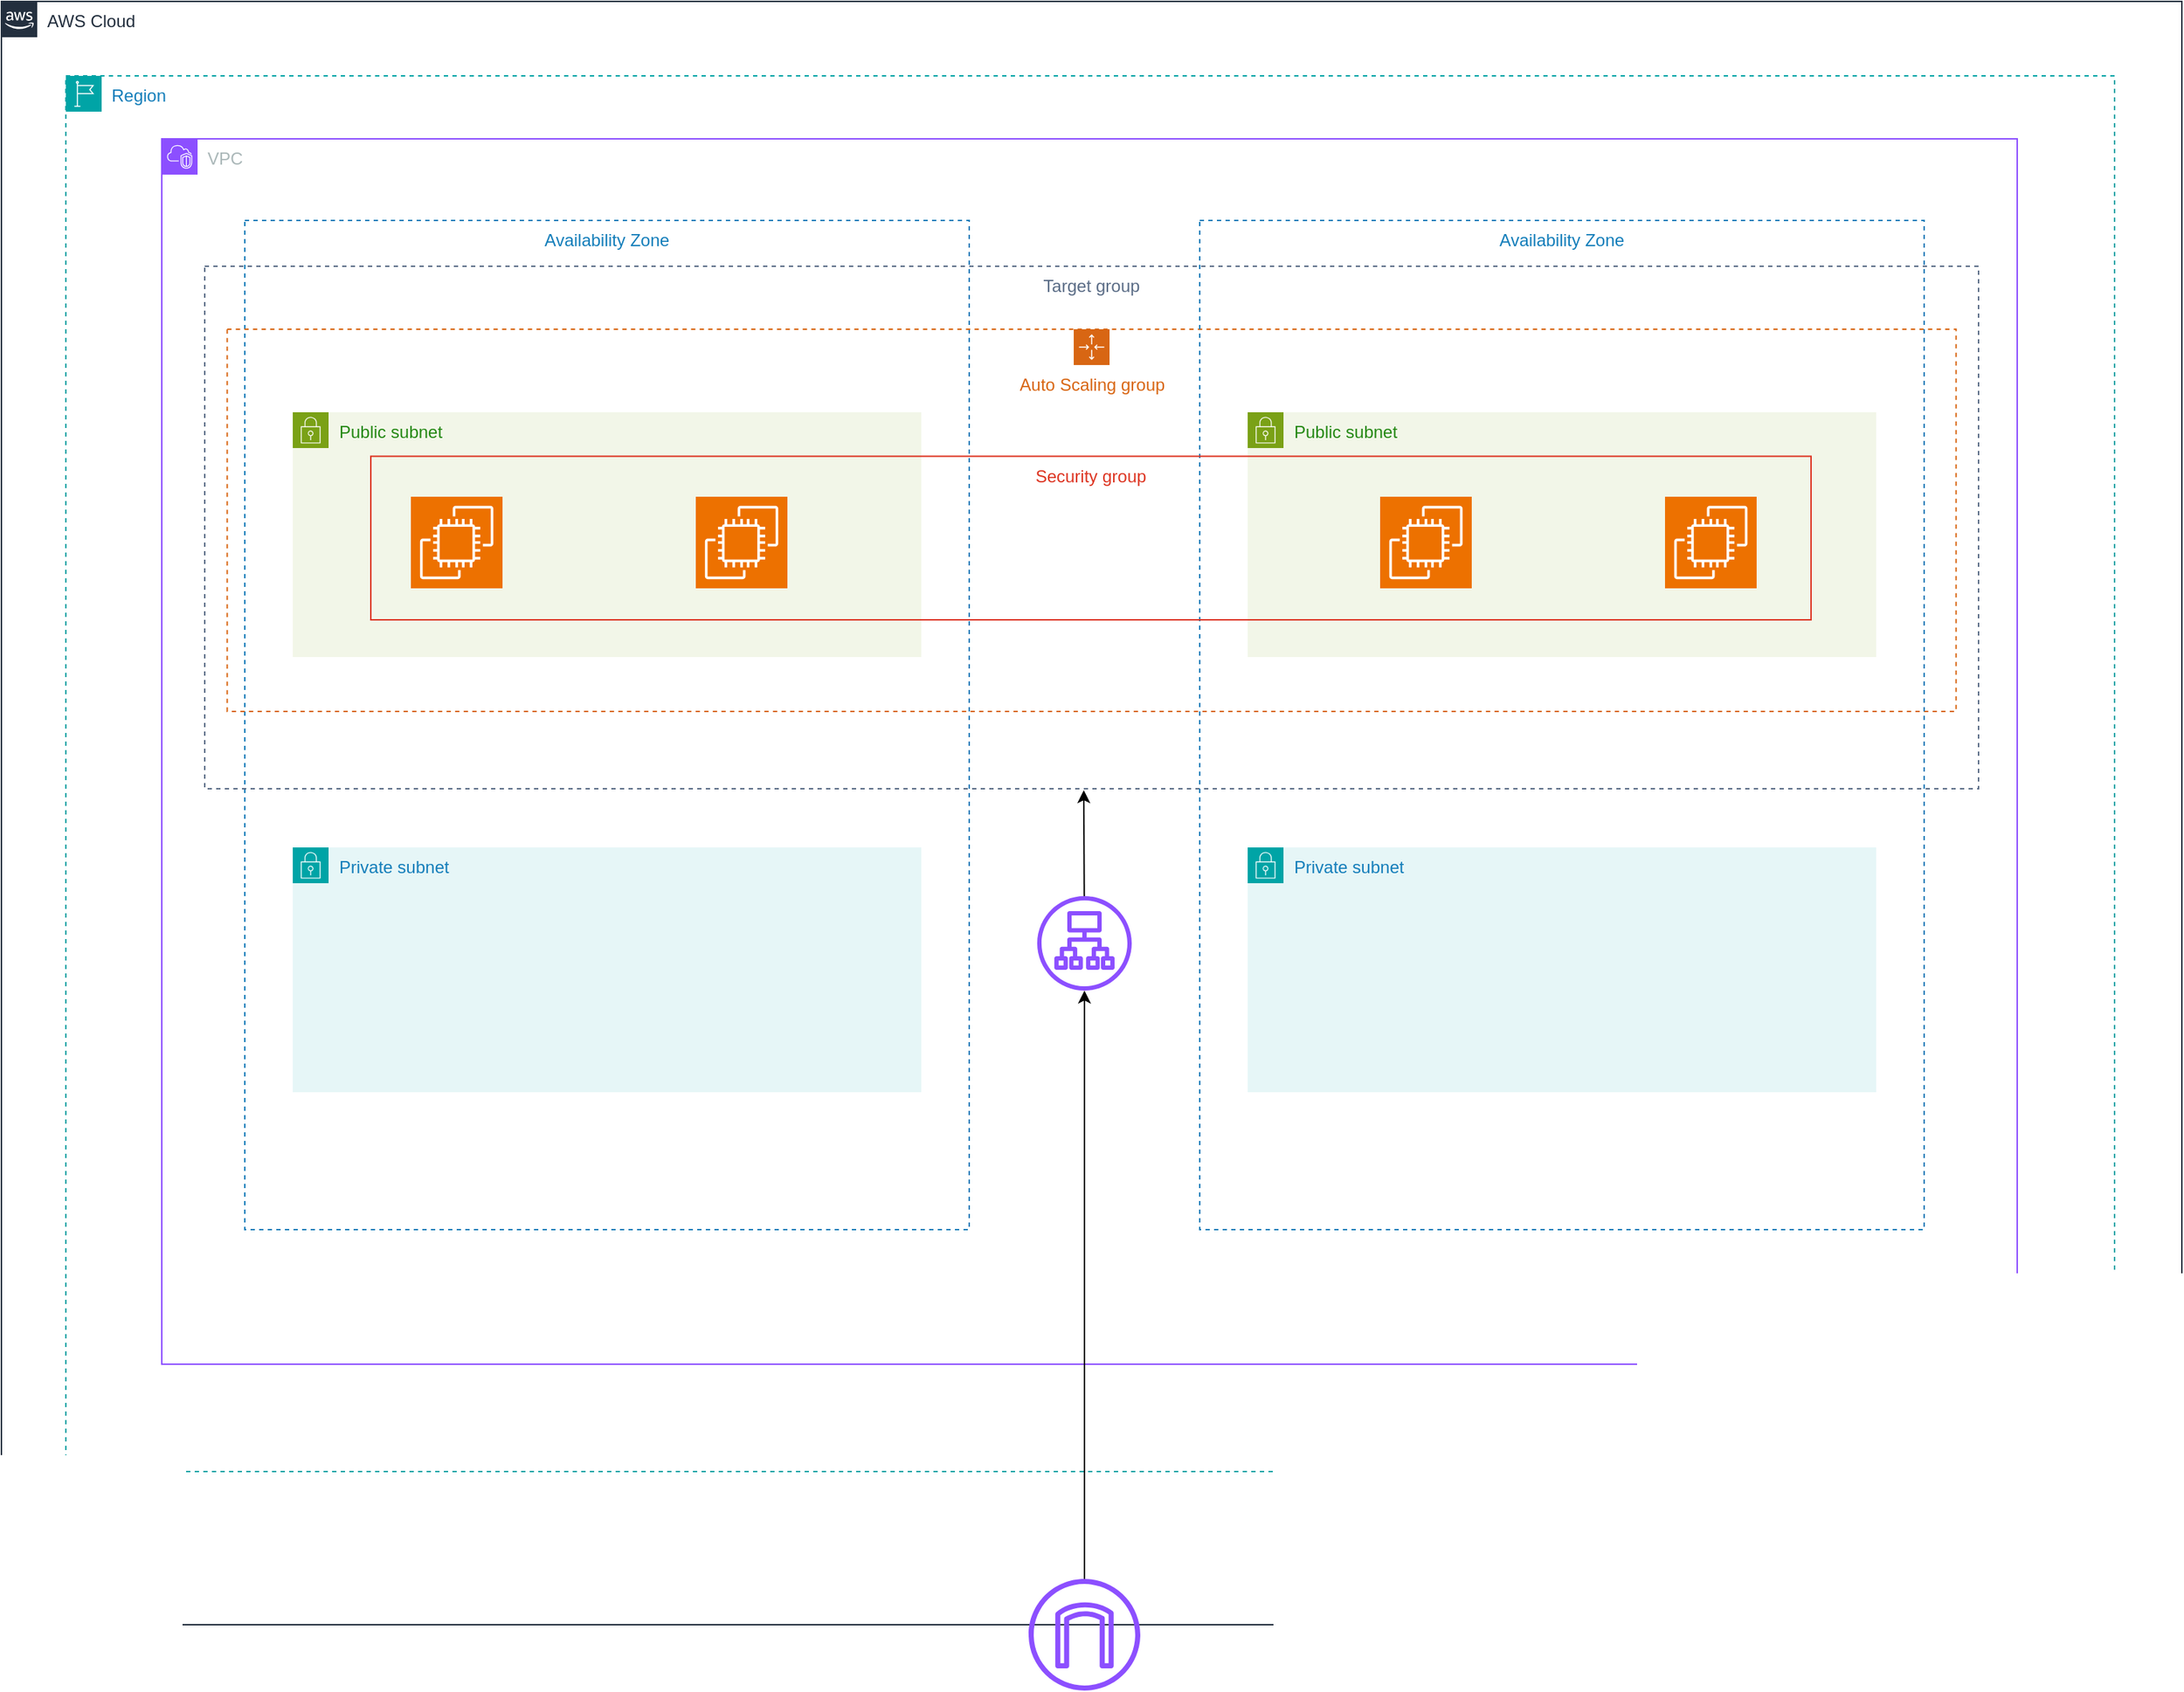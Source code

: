 <mxfile version="24.8.3">
  <diagram name="Page-1" id="zKtEOlf-RX8lsUsX2hbX">
    <mxGraphModel dx="2906" dy="1476" grid="0" gridSize="10" guides="1" tooltips="1" connect="1" arrows="1" fold="1" page="0" pageScale="1" pageWidth="1920" pageHeight="1200" math="0" shadow="0">
      <root>
        <mxCell id="0" />
        <mxCell id="1" parent="0" visible="0" />
        <object label="Region&amp;VPC" id="NY6FAFVr5IhHhDqzuG7F-34">
          <mxCell style="locked=1;" parent="0" />
        </object>
        <mxCell id="NY6FAFVr5IhHhDqzuG7F-35" value="Region" style="points=[[0,0],[0.25,0],[0.5,0],[0.75,0],[1,0],[1,0.25],[1,0.5],[1,0.75],[1,1],[0.75,1],[0.5,1],[0.25,1],[0,1],[0,0.75],[0,0.5],[0,0.25]];outlineConnect=0;gradientColor=none;html=1;whiteSpace=wrap;fontSize=12;fontStyle=0;container=1;pointerEvents=0;collapsible=0;recursiveResize=0;shape=mxgraph.aws4.group;grIcon=mxgraph.aws4.group_region;strokeColor=#00A4A6;fillColor=none;verticalAlign=top;align=left;spacingLeft=30;fontColor=#147EBA;dashed=1;movable=0;resizable=0;rotatable=0;deletable=0;editable=0;locked=1;connectable=0;" vertex="1" parent="NY6FAFVr5IhHhDqzuG7F-34">
          <mxGeometry x="168" y="163" width="1431" height="975" as="geometry" />
        </mxCell>
        <mxCell id="NY6FAFVr5IhHhDqzuG7F-77" value="VPC" style="points=[[0,0],[0.25,0],[0.5,0],[0.75,0],[1,0],[1,0.25],[1,0.5],[1,0.75],[1,1],[0.75,1],[0.5,1],[0.25,1],[0,1],[0,0.75],[0,0.5],[0,0.25]];outlineConnect=0;gradientColor=none;html=1;whiteSpace=wrap;fontSize=12;fontStyle=0;container=0;pointerEvents=0;collapsible=0;recursiveResize=0;shape=mxgraph.aws4.group;grIcon=mxgraph.aws4.group_vpc2;strokeColor=#8C4FFF;fillColor=none;verticalAlign=top;align=left;spacingLeft=30;fontColor=#AAB7B8;dashed=0;movable=0;resizable=0;rotatable=0;deletable=0;editable=0;locked=1;connectable=0;" vertex="1" parent="NY6FAFVr5IhHhDqzuG7F-34">
          <mxGeometry x="235" y="207" width="1296" height="856" as="geometry" />
        </mxCell>
        <mxCell id="NY6FAFVr5IhHhDqzuG7F-107" value="AWS Cloud" style="points=[[0,0],[0.25,0],[0.5,0],[0.75,0],[1,0],[1,0.25],[1,0.5],[1,0.75],[1,1],[0.75,1],[0.5,1],[0.25,1],[0,1],[0,0.75],[0,0.5],[0,0.25]];outlineConnect=0;gradientColor=none;html=1;whiteSpace=wrap;fontSize=12;fontStyle=0;container=1;pointerEvents=0;collapsible=0;recursiveResize=0;shape=mxgraph.aws4.group;grIcon=mxgraph.aws4.group_aws_cloud_alt;strokeColor=#232F3E;fillColor=none;verticalAlign=top;align=left;spacingLeft=30;fontColor=#232F3E;dashed=0;" vertex="1" parent="NY6FAFVr5IhHhDqzuG7F-34">
          <mxGeometry x="123" y="111" width="1523" height="1134" as="geometry" />
        </mxCell>
        <mxCell id="NY6FAFVr5IhHhDqzuG7F-109" value="" style="sketch=0;outlineConnect=0;fontColor=#232F3E;gradientColor=none;fillColor=#8C4FFF;strokeColor=none;dashed=0;verticalLabelPosition=bottom;verticalAlign=top;align=center;html=1;fontSize=12;fontStyle=0;aspect=fixed;pointerEvents=1;shape=mxgraph.aws4.internet_gateway;" vertex="1" parent="NY6FAFVr5IhHhDqzuG7F-34">
          <mxGeometry x="840.49" y="1213" width="78" height="78" as="geometry" />
        </mxCell>
        <object label="AZs" id="NY6FAFVr5IhHhDqzuG7F-62">
          <mxCell style="locked=1;" parent="0" />
        </object>
        <mxCell id="NY6FAFVr5IhHhDqzuG7F-78" value="Availability Zone" style="fillColor=none;strokeColor=#147EBA;dashed=1;verticalAlign=top;fontStyle=0;fontColor=#147EBA;whiteSpace=wrap;html=1;movable=1;resizable=1;rotatable=1;deletable=1;editable=1;locked=0;connectable=1;" vertex="1" parent="NY6FAFVr5IhHhDqzuG7F-62">
          <mxGeometry x="293" y="264" width="506" height="705" as="geometry" />
        </mxCell>
        <mxCell id="NY6FAFVr5IhHhDqzuG7F-82" value="" style="group;movable=0;resizable=0;rotatable=0;deletable=0;editable=0;locked=1;connectable=0;" vertex="1" connectable="0" parent="NY6FAFVr5IhHhDqzuG7F-62">
          <mxGeometry x="265" y="296" width="1239" height="365" as="geometry" />
        </mxCell>
        <mxCell id="NY6FAFVr5IhHhDqzuG7F-83" value="Target group" style="fillColor=none;strokeColor=#5A6C86;dashed=1;verticalAlign=top;fontStyle=0;fontColor=#5A6C86;whiteSpace=wrap;html=1;movable=0;resizable=0;rotatable=0;deletable=0;editable=0;locked=1;connectable=0;" vertex="1" parent="NY6FAFVr5IhHhDqzuG7F-82">
          <mxGeometry width="1239" height="365" as="geometry" />
        </mxCell>
        <mxCell id="NY6FAFVr5IhHhDqzuG7F-84" style="edgeStyle=orthogonalEdgeStyle;rounded=0;orthogonalLoop=1;jettySize=auto;html=1;exitX=0.5;exitY=1;exitDx=0;exitDy=0;" edge="1" parent="NY6FAFVr5IhHhDqzuG7F-82" source="NY6FAFVr5IhHhDqzuG7F-83" target="NY6FAFVr5IhHhDqzuG7F-83">
          <mxGeometry relative="1" as="geometry" />
        </mxCell>
        <mxCell id="NY6FAFVr5IhHhDqzuG7F-85" value="Auto Scaling group" style="points=[[0,0],[0.25,0],[0.5,0],[0.75,0],[1,0],[1,0.25],[1,0.5],[1,0.75],[1,1],[0.75,1],[0.5,1],[0.25,1],[0,1],[0,0.75],[0,0.5],[0,0.25]];outlineConnect=0;gradientColor=none;html=1;whiteSpace=wrap;fontSize=12;fontStyle=0;container=1;pointerEvents=0;collapsible=0;recursiveResize=0;shape=mxgraph.aws4.groupCenter;grIcon=mxgraph.aws4.group_auto_scaling_group;grStroke=1;strokeColor=#D86613;fillColor=none;verticalAlign=top;align=center;fontColor=#D86613;dashed=1;spacingTop=25;" vertex="1" parent="NY6FAFVr5IhHhDqzuG7F-82">
          <mxGeometry x="15.706" y="44" width="1207.589" height="267" as="geometry" />
        </mxCell>
        <mxCell id="NY6FAFVr5IhHhDqzuG7F-81" value="Public subnet" style="points=[[0,0],[0.25,0],[0.5,0],[0.75,0],[1,0],[1,0.25],[1,0.5],[1,0.75],[1,1],[0.75,1],[0.5,1],[0.25,1],[0,1],[0,0.75],[0,0.5],[0,0.25]];outlineConnect=0;gradientColor=none;html=1;whiteSpace=wrap;fontSize=12;fontStyle=0;container=1;pointerEvents=0;collapsible=0;recursiveResize=0;shape=mxgraph.aws4.group;grIcon=mxgraph.aws4.group_security_group;grStroke=0;strokeColor=#7AA116;fillColor=#F2F6E8;verticalAlign=top;align=left;spacingLeft=30;fontColor=#248814;dashed=0;" vertex="1" parent="NY6FAFVr5IhHhDqzuG7F-62">
          <mxGeometry x="326.5" y="398" width="439" height="171" as="geometry" />
        </mxCell>
        <mxCell id="NY6FAFVr5IhHhDqzuG7F-88" value="Private subnet" style="points=[[0,0],[0.25,0],[0.5,0],[0.75,0],[1,0],[1,0.25],[1,0.5],[1,0.75],[1,1],[0.75,1],[0.5,1],[0.25,1],[0,1],[0,0.75],[0,0.5],[0,0.25]];outlineConnect=0;gradientColor=none;html=1;whiteSpace=wrap;fontSize=12;fontStyle=0;container=1;pointerEvents=0;collapsible=0;recursiveResize=0;shape=mxgraph.aws4.group;grIcon=mxgraph.aws4.group_security_group;grStroke=0;strokeColor=#00A4A6;fillColor=#E6F6F7;verticalAlign=top;align=left;spacingLeft=30;fontColor=#147EBA;dashed=0;" vertex="1" parent="NY6FAFVr5IhHhDqzuG7F-62">
          <mxGeometry x="326.5" y="702" width="439" height="171" as="geometry" />
        </mxCell>
        <mxCell id="NY6FAFVr5IhHhDqzuG7F-92" value="Availability Zone" style="fillColor=none;strokeColor=#147EBA;dashed=1;verticalAlign=top;fontStyle=0;fontColor=#147EBA;whiteSpace=wrap;html=1;movable=1;resizable=1;rotatable=1;deletable=1;editable=1;locked=0;connectable=1;" vertex="1" parent="NY6FAFVr5IhHhDqzuG7F-62">
          <mxGeometry x="960" y="264" width="506" height="705" as="geometry" />
        </mxCell>
        <mxCell id="NY6FAFVr5IhHhDqzuG7F-93" value="Public subnet" style="points=[[0,0],[0.25,0],[0.5,0],[0.75,0],[1,0],[1,0.25],[1,0.5],[1,0.75],[1,1],[0.75,1],[0.5,1],[0.25,1],[0,1],[0,0.75],[0,0.5],[0,0.25]];outlineConnect=0;gradientColor=none;html=1;whiteSpace=wrap;fontSize=12;fontStyle=0;container=1;pointerEvents=0;collapsible=0;recursiveResize=0;shape=mxgraph.aws4.group;grIcon=mxgraph.aws4.group_security_group;grStroke=0;strokeColor=#7AA116;fillColor=#F2F6E8;verticalAlign=top;align=left;spacingLeft=30;fontColor=#248814;dashed=0;" vertex="1" parent="NY6FAFVr5IhHhDqzuG7F-62">
          <mxGeometry x="993.5" y="398" width="439" height="171" as="geometry" />
        </mxCell>
        <mxCell id="NY6FAFVr5IhHhDqzuG7F-94" value="Private subnet" style="points=[[0,0],[0.25,0],[0.5,0],[0.75,0],[1,0],[1,0.25],[1,0.5],[1,0.75],[1,1],[0.75,1],[0.5,1],[0.25,1],[0,1],[0,0.75],[0,0.5],[0,0.25]];outlineConnect=0;gradientColor=none;html=1;whiteSpace=wrap;fontSize=12;fontStyle=0;container=1;pointerEvents=0;collapsible=0;recursiveResize=0;shape=mxgraph.aws4.group;grIcon=mxgraph.aws4.group_security_group;grStroke=0;strokeColor=#00A4A6;fillColor=#E6F6F7;verticalAlign=top;align=left;spacingLeft=30;fontColor=#147EBA;dashed=0;" vertex="1" parent="NY6FAFVr5IhHhDqzuG7F-62">
          <mxGeometry x="993.5" y="702" width="439" height="171" as="geometry" />
        </mxCell>
        <mxCell id="NY6FAFVr5IhHhDqzuG7F-95" value="SG&amp;EC2s" style="" parent="0" />
        <mxCell id="NY6FAFVr5IhHhDqzuG7F-96" value="" style="sketch=0;points=[[0,0,0],[0.25,0,0],[0.5,0,0],[0.75,0,0],[1,0,0],[0,1,0],[0.25,1,0],[0.5,1,0],[0.75,1,0],[1,1,0],[0,0.25,0],[0,0.5,0],[0,0.75,0],[1,0.25,0],[1,0.5,0],[1,0.75,0]];outlineConnect=0;fontColor=#232F3E;fillColor=#ED7100;strokeColor=#ffffff;dashed=0;verticalLabelPosition=bottom;verticalAlign=top;align=center;html=1;fontSize=12;fontStyle=0;aspect=fixed;shape=mxgraph.aws4.resourceIcon;resIcon=mxgraph.aws4.ec2;" vertex="1" parent="NY6FAFVr5IhHhDqzuG7F-95">
          <mxGeometry x="409" y="457" width="64" height="64" as="geometry" />
        </mxCell>
        <mxCell id="NY6FAFVr5IhHhDqzuG7F-97" value="" style="sketch=0;points=[[0,0,0],[0.25,0,0],[0.5,0,0],[0.75,0,0],[1,0,0],[0,1,0],[0.25,1,0],[0.5,1,0],[0.75,1,0],[1,1,0],[0,0.25,0],[0,0.5,0],[0,0.75,0],[1,0.25,0],[1,0.5,0],[1,0.75,0]];outlineConnect=0;fontColor=#232F3E;fillColor=#ED7100;strokeColor=#ffffff;dashed=0;verticalLabelPosition=bottom;verticalAlign=top;align=center;html=1;fontSize=12;fontStyle=0;aspect=fixed;shape=mxgraph.aws4.resourceIcon;resIcon=mxgraph.aws4.ec2;" vertex="1" parent="NY6FAFVr5IhHhDqzuG7F-95">
          <mxGeometry x="608" y="457" width="64" height="64" as="geometry" />
        </mxCell>
        <mxCell id="NY6FAFVr5IhHhDqzuG7F-98" value="" style="sketch=0;points=[[0,0,0],[0.25,0,0],[0.5,0,0],[0.75,0,0],[1,0,0],[0,1,0],[0.25,1,0],[0.5,1,0],[0.75,1,0],[1,1,0],[0,0.25,0],[0,0.5,0],[0,0.75,0],[1,0.25,0],[1,0.5,0],[1,0.75,0]];outlineConnect=0;fontColor=#232F3E;fillColor=#ED7100;strokeColor=#ffffff;dashed=0;verticalLabelPosition=bottom;verticalAlign=top;align=center;html=1;fontSize=12;fontStyle=0;aspect=fixed;shape=mxgraph.aws4.resourceIcon;resIcon=mxgraph.aws4.ec2;" vertex="1" parent="NY6FAFVr5IhHhDqzuG7F-95">
          <mxGeometry x="1086" y="457" width="64" height="64" as="geometry" />
        </mxCell>
        <mxCell id="NY6FAFVr5IhHhDqzuG7F-99" value="" style="sketch=0;points=[[0,0,0],[0.25,0,0],[0.5,0,0],[0.75,0,0],[1,0,0],[0,1,0],[0.25,1,0],[0.5,1,0],[0.75,1,0],[1,1,0],[0,0.25,0],[0,0.5,0],[0,0.75,0],[1,0.25,0],[1,0.5,0],[1,0.75,0]];outlineConnect=0;fontColor=#232F3E;fillColor=#ED7100;strokeColor=#ffffff;dashed=0;verticalLabelPosition=bottom;verticalAlign=top;align=center;html=1;fontSize=12;fontStyle=0;aspect=fixed;shape=mxgraph.aws4.resourceIcon;resIcon=mxgraph.aws4.ec2;" vertex="1" parent="NY6FAFVr5IhHhDqzuG7F-95">
          <mxGeometry x="1285" y="457" width="64" height="64" as="geometry" />
        </mxCell>
        <mxCell id="NY6FAFVr5IhHhDqzuG7F-100" value="Security group" style="fillColor=none;strokeColor=#DD3522;verticalAlign=top;fontStyle=0;fontColor=#DD3522;whiteSpace=wrap;html=1;movable=1;resizable=1;rotatable=1;deletable=1;editable=1;locked=0;connectable=1;" vertex="1" parent="NY6FAFVr5IhHhDqzuG7F-95">
          <mxGeometry x="381" y="428.75" width="1006" height="114.25" as="geometry" />
        </mxCell>
        <mxCell id="NY6FAFVr5IhHhDqzuG7F-101" value="" style="sketch=0;outlineConnect=0;fontColor=#232F3E;gradientColor=none;fillColor=#8C4FFF;strokeColor=none;dashed=0;verticalLabelPosition=bottom;verticalAlign=top;align=center;html=1;fontSize=12;fontStyle=0;aspect=fixed;pointerEvents=1;shape=mxgraph.aws4.application_load_balancer;" vertex="1" parent="NY6FAFVr5IhHhDqzuG7F-95">
          <mxGeometry x="846.49" y="736" width="66" height="66" as="geometry" />
        </mxCell>
        <mxCell id="NY6FAFVr5IhHhDqzuG7F-104" value="" style="endArrow=classic;html=1;rounded=0;" edge="1" parent="NY6FAFVr5IhHhDqzuG7F-95" source="NY6FAFVr5IhHhDqzuG7F-101">
          <mxGeometry width="50" height="50" relative="1" as="geometry">
            <mxPoint x="870" y="904" as="sourcePoint" />
            <mxPoint x="879" y="662" as="targetPoint" />
          </mxGeometry>
        </mxCell>
        <mxCell id="NY6FAFVr5IhHhDqzuG7F-110" value="" style="endArrow=classic;html=1;rounded=0;" edge="1" parent="NY6FAFVr5IhHhDqzuG7F-95" source="NY6FAFVr5IhHhDqzuG7F-109" target="NY6FAFVr5IhHhDqzuG7F-101">
          <mxGeometry width="50" height="50" relative="1" as="geometry">
            <mxPoint x="884" y="1211" as="sourcePoint" />
            <mxPoint x="879" y="805" as="targetPoint" />
          </mxGeometry>
        </mxCell>
      </root>
    </mxGraphModel>
  </diagram>
</mxfile>
